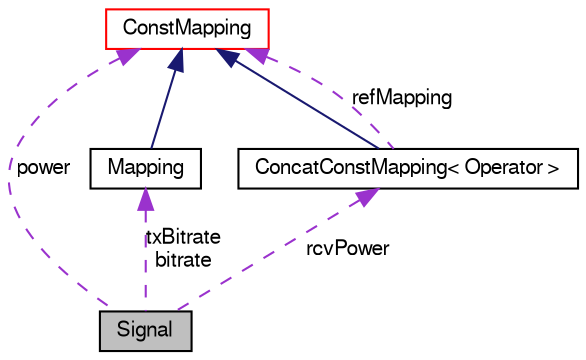 digraph G
{
  edge [fontname="FreeSans",fontsize="10",labelfontname="FreeSans",labelfontsize="10"];
  node [fontname="FreeSans",fontsize="10",shape=record];
  Node1 [label="Signal",height=0.2,width=0.4,color="black", fillcolor="grey75", style="filled" fontcolor="black"];
  Node2 -> Node1 [dir=back,color="darkorchid3",fontsize="10",style="dashed",label="txBitrate\nbitrate",fontname="FreeSans"];
  Node2 [label="Mapping",height=0.2,width=0.4,color="black", fillcolor="white", style="filled",URL="$a00126.html",tooltip="Represents a changeable mapping (mathematical function) from at least time to Argument::mapped_type..."];
  Node3 -> Node2 [dir=back,color="midnightblue",fontsize="10",style="solid",fontname="FreeSans"];
  Node3 [label="ConstMapping",height=0.2,width=0.4,color="red", fillcolor="white", style="filled",URL="$a00055.html",tooltip="Represents a not changeable mapping (mathematical function) from domain with at least..."];
  Node3 -> Node1 [dir=back,color="darkorchid3",fontsize="10",style="dashed",label="power",fontname="FreeSans"];
  Node4 -> Node1 [dir=back,color="darkorchid3",fontsize="10",style="dashed",label="rcvPower",fontname="FreeSans"];
  Node4 [label="ConcatConstMapping\< Operator \>",height=0.2,width=0.4,color="black", fillcolor="white", style="filled",URL="$a00048.html",tooltip="Defines it values by concatenating one or more Mappings to a reference Mapping."];
  Node3 -> Node4 [dir=back,color="midnightblue",fontsize="10",style="solid",fontname="FreeSans"];
  Node3 -> Node4 [dir=back,color="darkorchid3",fontsize="10",style="dashed",label="refMapping",fontname="FreeSans"];
}
